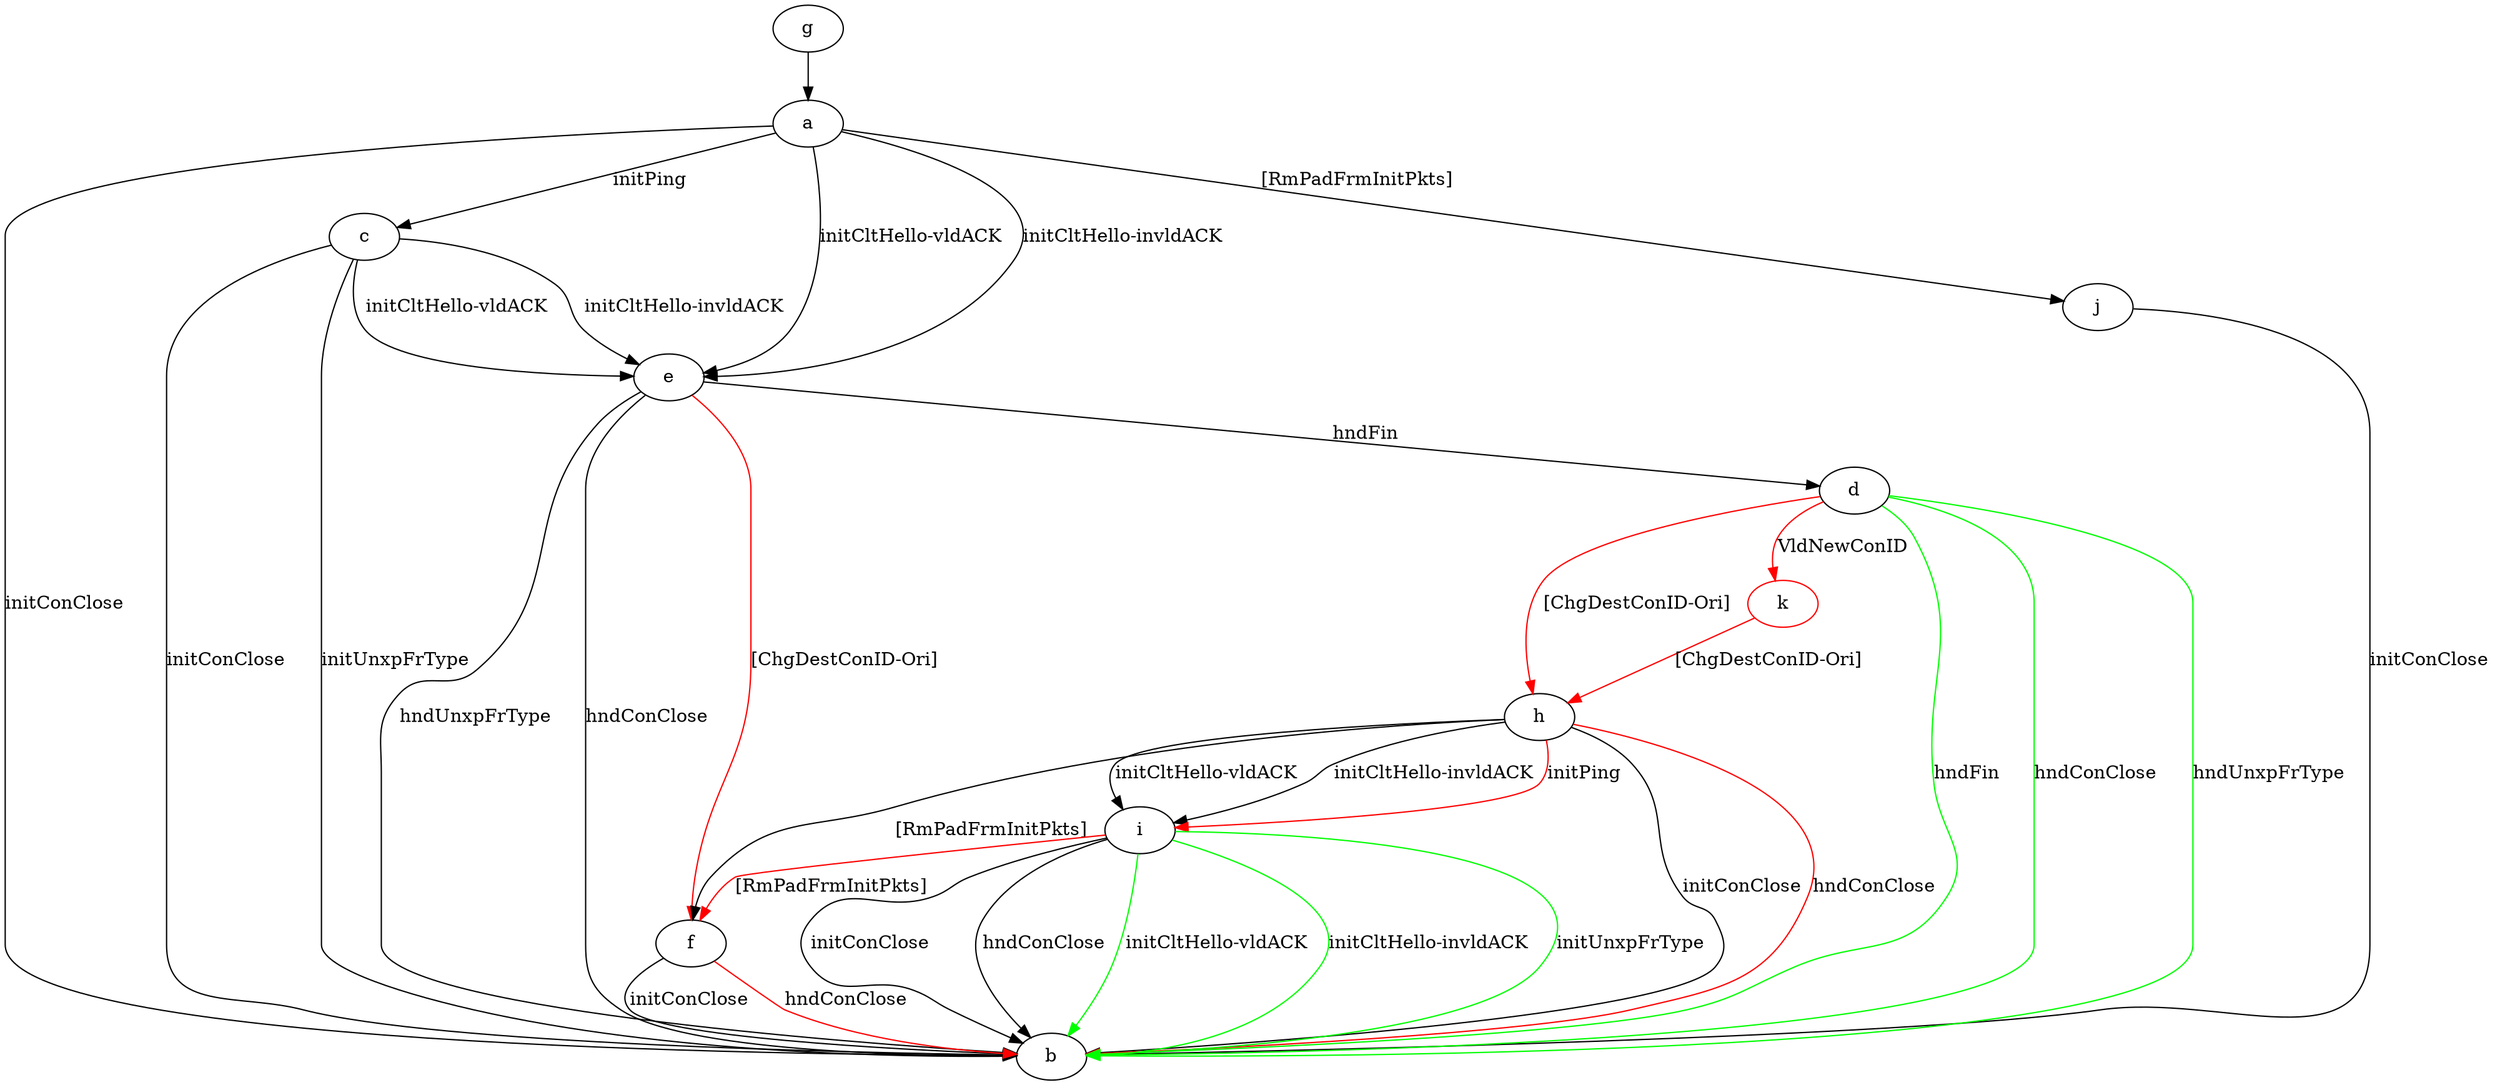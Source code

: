 digraph "" {
	a -> b	[key=0,
		label="initConClose "];
	a -> c	[key=0,
		label="initPing "];
	a -> e	[key=0,
		label="initCltHello-vldACK "];
	a -> e	[key=1,
		label="initCltHello-invldACK "];
	a -> j	[key=0,
		label="[RmPadFrmInitPkts] "];
	c -> b	[key=0,
		label="initConClose "];
	c -> b	[key=1,
		label="initUnxpFrType "];
	c -> e	[key=0,
		label="initCltHello-vldACK "];
	c -> e	[key=1,
		label="initCltHello-invldACK "];
	d -> b	[key=0,
		color=green,
		label="hndFin "];
	d -> b	[key=1,
		color=green,
		label="hndConClose "];
	d -> b	[key=2,
		color=green,
		label="hndUnxpFrType "];
	d -> h	[key=0,
		color=red,
		label="[ChgDestConID-Ori] "];
	k	[color=red];
	d -> k	[key=0,
		color=red,
		label="VldNewConID "];
	e -> b	[key=0,
		label="hndConClose "];
	e -> b	[key=1,
		label="hndUnxpFrType "];
	e -> d	[key=0,
		label="hndFin "];
	e -> f	[key=0,
		color=red,
		label="[ChgDestConID-Ori] "];
	f -> b	[key=0,
		label="initConClose "];
	f -> b	[key=1,
		color=red,
		label="hndConClose "];
	g -> a	[key=0];
	h -> b	[key=0,
		label="initConClose "];
	h -> b	[key=1,
		color=red,
		label="hndConClose "];
	h -> f	[key=0,
		label="[RmPadFrmInitPkts] "];
	h -> i	[key=0,
		label="initCltHello-vldACK "];
	h -> i	[key=1,
		label="initCltHello-invldACK "];
	h -> i	[key=2,
		color=red,
		label="initPing "];
	i -> b	[key=0,
		label="initConClose "];
	i -> b	[key=1,
		label="hndConClose "];
	i -> b	[key=2,
		color=green,
		label="initCltHello-vldACK "];
	i -> b	[key=3,
		color=green,
		label="initCltHello-invldACK "];
	i -> b	[key=4,
		color=green,
		label="initUnxpFrType "];
	i -> f	[key=0,
		color=red,
		label="[RmPadFrmInitPkts] "];
	j -> b	[key=0,
		label="initConClose "];
	k -> h	[key=0,
		color=red,
		label="[ChgDestConID-Ori] "];
}
